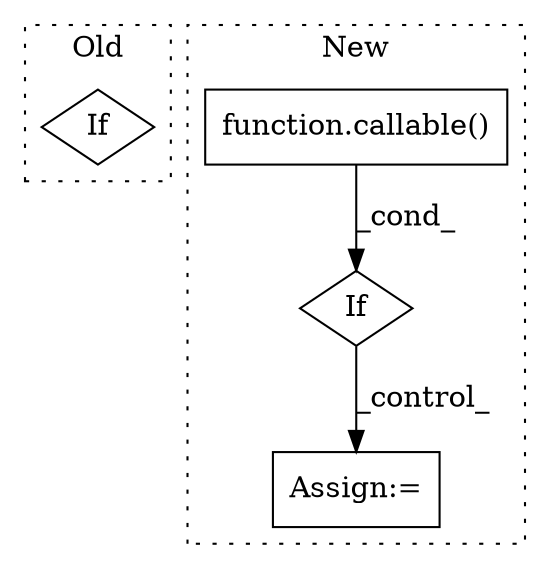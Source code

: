 digraph G {
subgraph cluster0 {
1 [label="If" a="96" s="2383" l="3" shape="diamond"];
label = "Old";
style="dotted";
}
subgraph cluster1 {
2 [label="function.callable()" a="75" s="4631,4643" l="9,1" shape="box"];
3 [label="If" a="96" s="4607" l="0" shape="diamond"];
4 [label="Assign:=" a="68" s="5087" l="3" shape="box"];
label = "New";
style="dotted";
}
2 -> 3 [label="_cond_"];
3 -> 4 [label="_control_"];
}